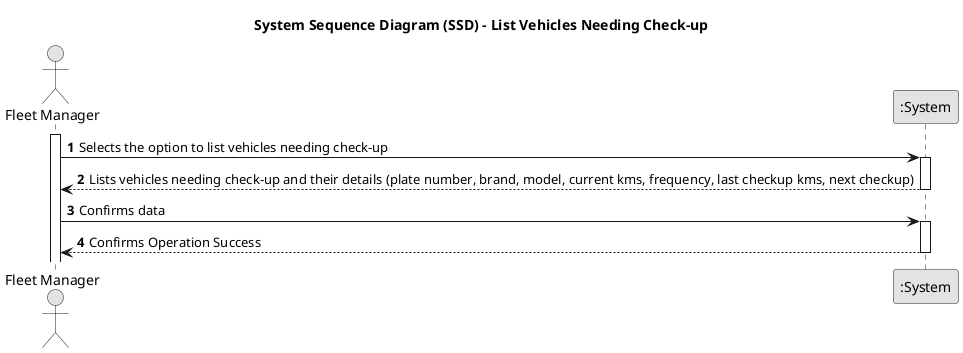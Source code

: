 @startuml
skinparam monochrome true
skinparam packageStyle rectangle
skinparam shadowing false

title System Sequence Diagram (SSD) - List Vehicles Needing Check-up

autonumber

actor "Fleet Manager" as FM
participant ":System" as System

activate FM

    FM -> System : Selects the option to list vehicles needing check-up
    activate System

    System --> FM : Lists vehicles needing check-up and their details (plate number, brand, model, current kms, frequency, last checkup kms, next checkup)
    deactivate System

    FM -> System : Confirms data
    activate System

    System --> FM : Confirms Operation Success


    deactivate System

@enduml